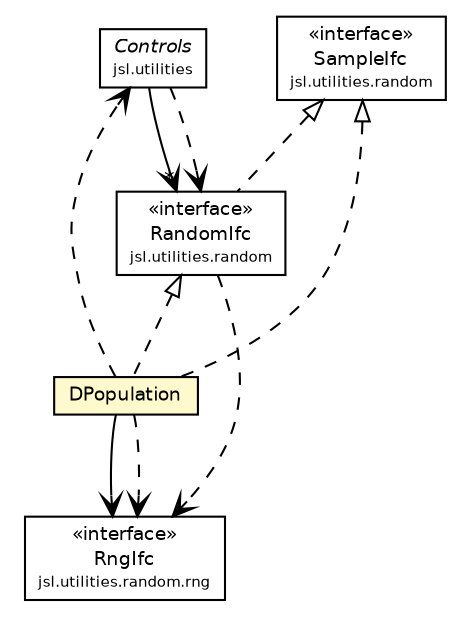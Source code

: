 #!/usr/local/bin/dot
#
# Class diagram 
# Generated by UMLGraph version 5.4 (http://www.umlgraph.org/)
#

digraph G {
	edge [fontname="Helvetica",fontsize=10,labelfontname="Helvetica",labelfontsize=10];
	node [fontname="Helvetica",fontsize=10,shape=plaintext];
	nodesep=0.25;
	ranksep=0.5;
	// jsl.utilities.Controls
	c60388 [label=<<table title="jsl.utilities.Controls" border="0" cellborder="1" cellspacing="0" cellpadding="2" port="p" href="../../Controls.html">
		<tr><td><table border="0" cellspacing="0" cellpadding="1">
<tr><td align="center" balign="center"><font face="Helvetica-Oblique"> Controls </font></td></tr>
<tr><td align="center" balign="center"><font point-size="7.0"> jsl.utilities </font></td></tr>
		</table></td></tr>
		</table>>, URL="../../Controls.html", fontname="Helvetica", fontcolor="black", fontsize=9.0];
	// jsl.utilities.random.SampleIfc
	c60405 [label=<<table title="jsl.utilities.random.SampleIfc" border="0" cellborder="1" cellspacing="0" cellpadding="2" port="p" href="../SampleIfc.html">
		<tr><td><table border="0" cellspacing="0" cellpadding="1">
<tr><td align="center" balign="center"> &#171;interface&#187; </td></tr>
<tr><td align="center" balign="center"> SampleIfc </td></tr>
<tr><td align="center" balign="center"><font point-size="7.0"> jsl.utilities.random </font></td></tr>
		</table></td></tr>
		</table>>, URL="../SampleIfc.html", fontname="Helvetica", fontcolor="black", fontsize=9.0];
	// jsl.utilities.random.RandomIfc
	c60406 [label=<<table title="jsl.utilities.random.RandomIfc" border="0" cellborder="1" cellspacing="0" cellpadding="2" port="p" href="../RandomIfc.html">
		<tr><td><table border="0" cellspacing="0" cellpadding="1">
<tr><td align="center" balign="center"> &#171;interface&#187; </td></tr>
<tr><td align="center" balign="center"> RandomIfc </td></tr>
<tr><td align="center" balign="center"><font point-size="7.0"> jsl.utilities.random </font></td></tr>
		</table></td></tr>
		</table>>, URL="../RandomIfc.html", fontname="Helvetica", fontcolor="black", fontsize=9.0];
	// jsl.utilities.random.rng.RngIfc
	c60471 [label=<<table title="jsl.utilities.random.rng.RngIfc" border="0" cellborder="1" cellspacing="0" cellpadding="2" port="p" href="../rng/RngIfc.html">
		<tr><td><table border="0" cellspacing="0" cellpadding="1">
<tr><td align="center" balign="center"> &#171;interface&#187; </td></tr>
<tr><td align="center" balign="center"> RngIfc </td></tr>
<tr><td align="center" balign="center"><font point-size="7.0"> jsl.utilities.random.rng </font></td></tr>
		</table></td></tr>
		</table>>, URL="../rng/RngIfc.html", fontname="Helvetica", fontcolor="black", fontsize=9.0];
	// jsl.utilities.random.robj.DPopulation
	c60485 [label=<<table title="jsl.utilities.random.robj.DPopulation" border="0" cellborder="1" cellspacing="0" cellpadding="2" port="p" bgcolor="lemonChiffon" href="./DPopulation.html">
		<tr><td><table border="0" cellspacing="0" cellpadding="1">
<tr><td align="center" balign="center"> DPopulation </td></tr>
		</table></td></tr>
		</table>>, URL="./DPopulation.html", fontname="Helvetica", fontcolor="black", fontsize=9.0];
	//jsl.utilities.random.RandomIfc implements jsl.utilities.random.SampleIfc
	c60405:p -> c60406:p [dir=back,arrowtail=empty,style=dashed];
	//jsl.utilities.random.robj.DPopulation implements jsl.utilities.random.RandomIfc
	c60406:p -> c60485:p [dir=back,arrowtail=empty,style=dashed];
	//jsl.utilities.random.robj.DPopulation implements jsl.utilities.random.SampleIfc
	c60405:p -> c60485:p [dir=back,arrowtail=empty,style=dashed];
	// jsl.utilities.Controls NAVASSOC jsl.utilities.random.RandomIfc
	c60388:p -> c60406:p [taillabel="", label="", headlabel="*", fontname="Helvetica", fontcolor="black", fontsize=10.0, color="black", arrowhead=open];
	// jsl.utilities.random.robj.DPopulation NAVASSOC jsl.utilities.random.rng.RngIfc
	c60485:p -> c60471:p [taillabel="", label="", headlabel="", fontname="Helvetica", fontcolor="black", fontsize=10.0, color="black", arrowhead=open];
	// jsl.utilities.Controls DEPEND jsl.utilities.random.RandomIfc
	c60388:p -> c60406:p [taillabel="", label="", headlabel="", fontname="Helvetica", fontcolor="black", fontsize=10.0, color="black", arrowhead=open, style=dashed];
	// jsl.utilities.random.RandomIfc DEPEND jsl.utilities.random.rng.RngIfc
	c60406:p -> c60471:p [taillabel="", label="", headlabel="", fontname="Helvetica", fontcolor="black", fontsize=10.0, color="black", arrowhead=open, style=dashed];
	// jsl.utilities.random.robj.DPopulation DEPEND jsl.utilities.Controls
	c60485:p -> c60388:p [taillabel="", label="", headlabel="", fontname="Helvetica", fontcolor="black", fontsize=10.0, color="black", arrowhead=open, style=dashed];
	// jsl.utilities.random.robj.DPopulation DEPEND jsl.utilities.random.rng.RngIfc
	c60485:p -> c60471:p [taillabel="", label="", headlabel="", fontname="Helvetica", fontcolor="black", fontsize=10.0, color="black", arrowhead=open, style=dashed];
}

